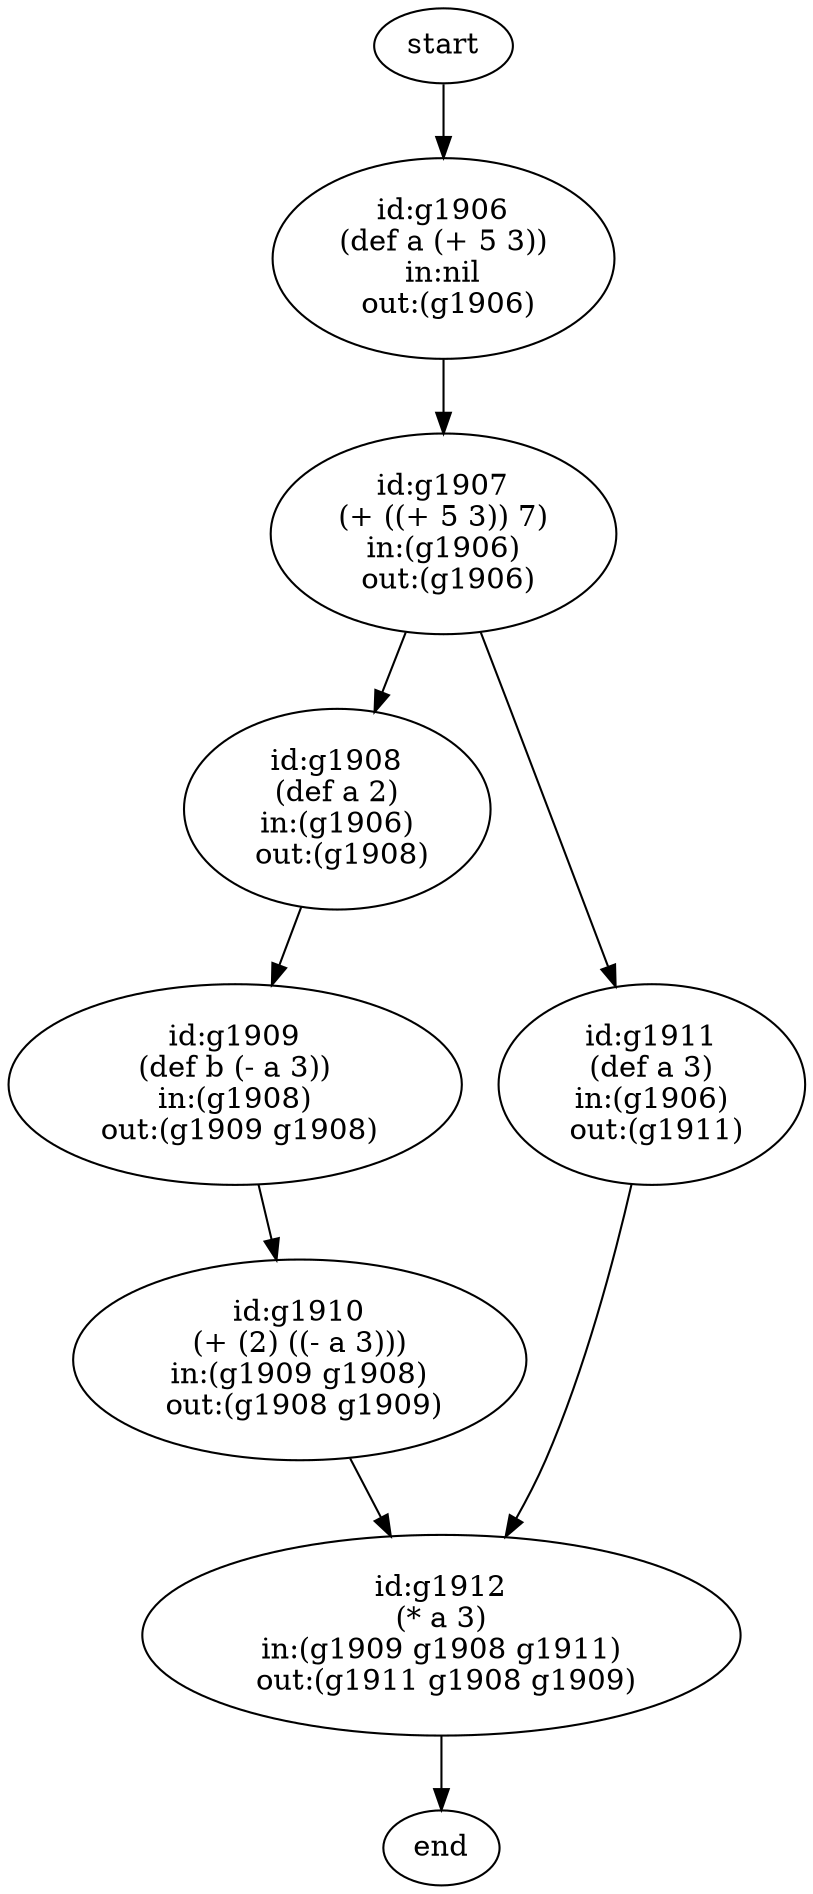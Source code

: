 digraph G {
graph [];

0 [label="start", ];
1 [label="id:g1906
(def a (+ 5 3))
in:nil
 out:(g1906)", ];
2 [label="id:g1907
(+ ((+ 5 3)) 7)
in:(g1906)
 out:(g1906)", ];
3 [label="id:g1908
(def a 2)
in:(g1906)
 out:(g1908)", ];
4 [label="id:g1909
(def b (- a 3))
in:(g1908)
 out:(g1909 g1908)", ];
5 [label="id:g1910
(+ (2) ((- a 3)))
in:(g1909 g1908)
 out:(g1908 g1909)", ];
6 [label="id:g1911
(def a 3)
in:(g1906)
 out:(g1911)", ];
8 [label="id:g1912
(* a 3)
in:(g1909 g1908 g1911)
 out:(g1911 g1908 g1909)", ];
9 [label="end", ];
0->1 [];
1->2 [];
2->3 [];
3->4 [];
4->5 [];
2->6 [];
5->8 [];
6->8 [];
8->9 [];
}